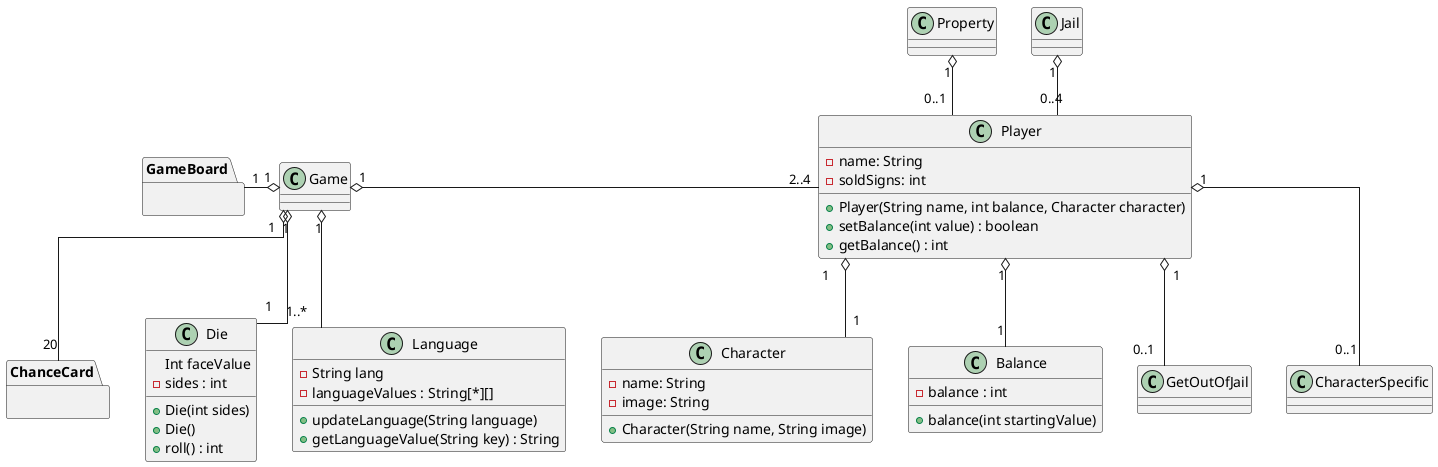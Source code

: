 @startuml
skinparam linetype polyline
skinparam linetype ortho

class Player {
 - name: String
 - soldSigns: int
 + Player(String name, int balance, Character character)
 + setBalance(int value) : boolean
 + getBalance() : int
}
class Character {
 - name: String
 - image: String
 + Character(String name, String image)
}
package GameBoard{
}

class Balance {
  - balance : int
  + balance(int startingValue)
}



package ChanceCard {
}



class Die {
 Int faceValue
 - sides : int
 + Die(int sides)
 + Die()
 + roll() : int
}
class Language {
 - String lang
 - languageValues : String[*][]
 + updateLanguage(String language)
 + getLanguageValue(String key) : String
}



Player "1" o-- "0..1" GetOutOfJail
Player "1" o-- "0..1" CharacterSpecific
Player "1" o-- "1" Balance
Player "1" o-- "1" Character
Game "1" o-- "1..*" Language
Game "1" o-left- "1" GameBoard
Game "1" o-- "20" ChanceCard
Game"1" o-- "1" Die
Game "1" o-right- "2..4" Player

Property "1" o-- "0..1" Player
Jail "1" o-- "0..4" Player
@enduml